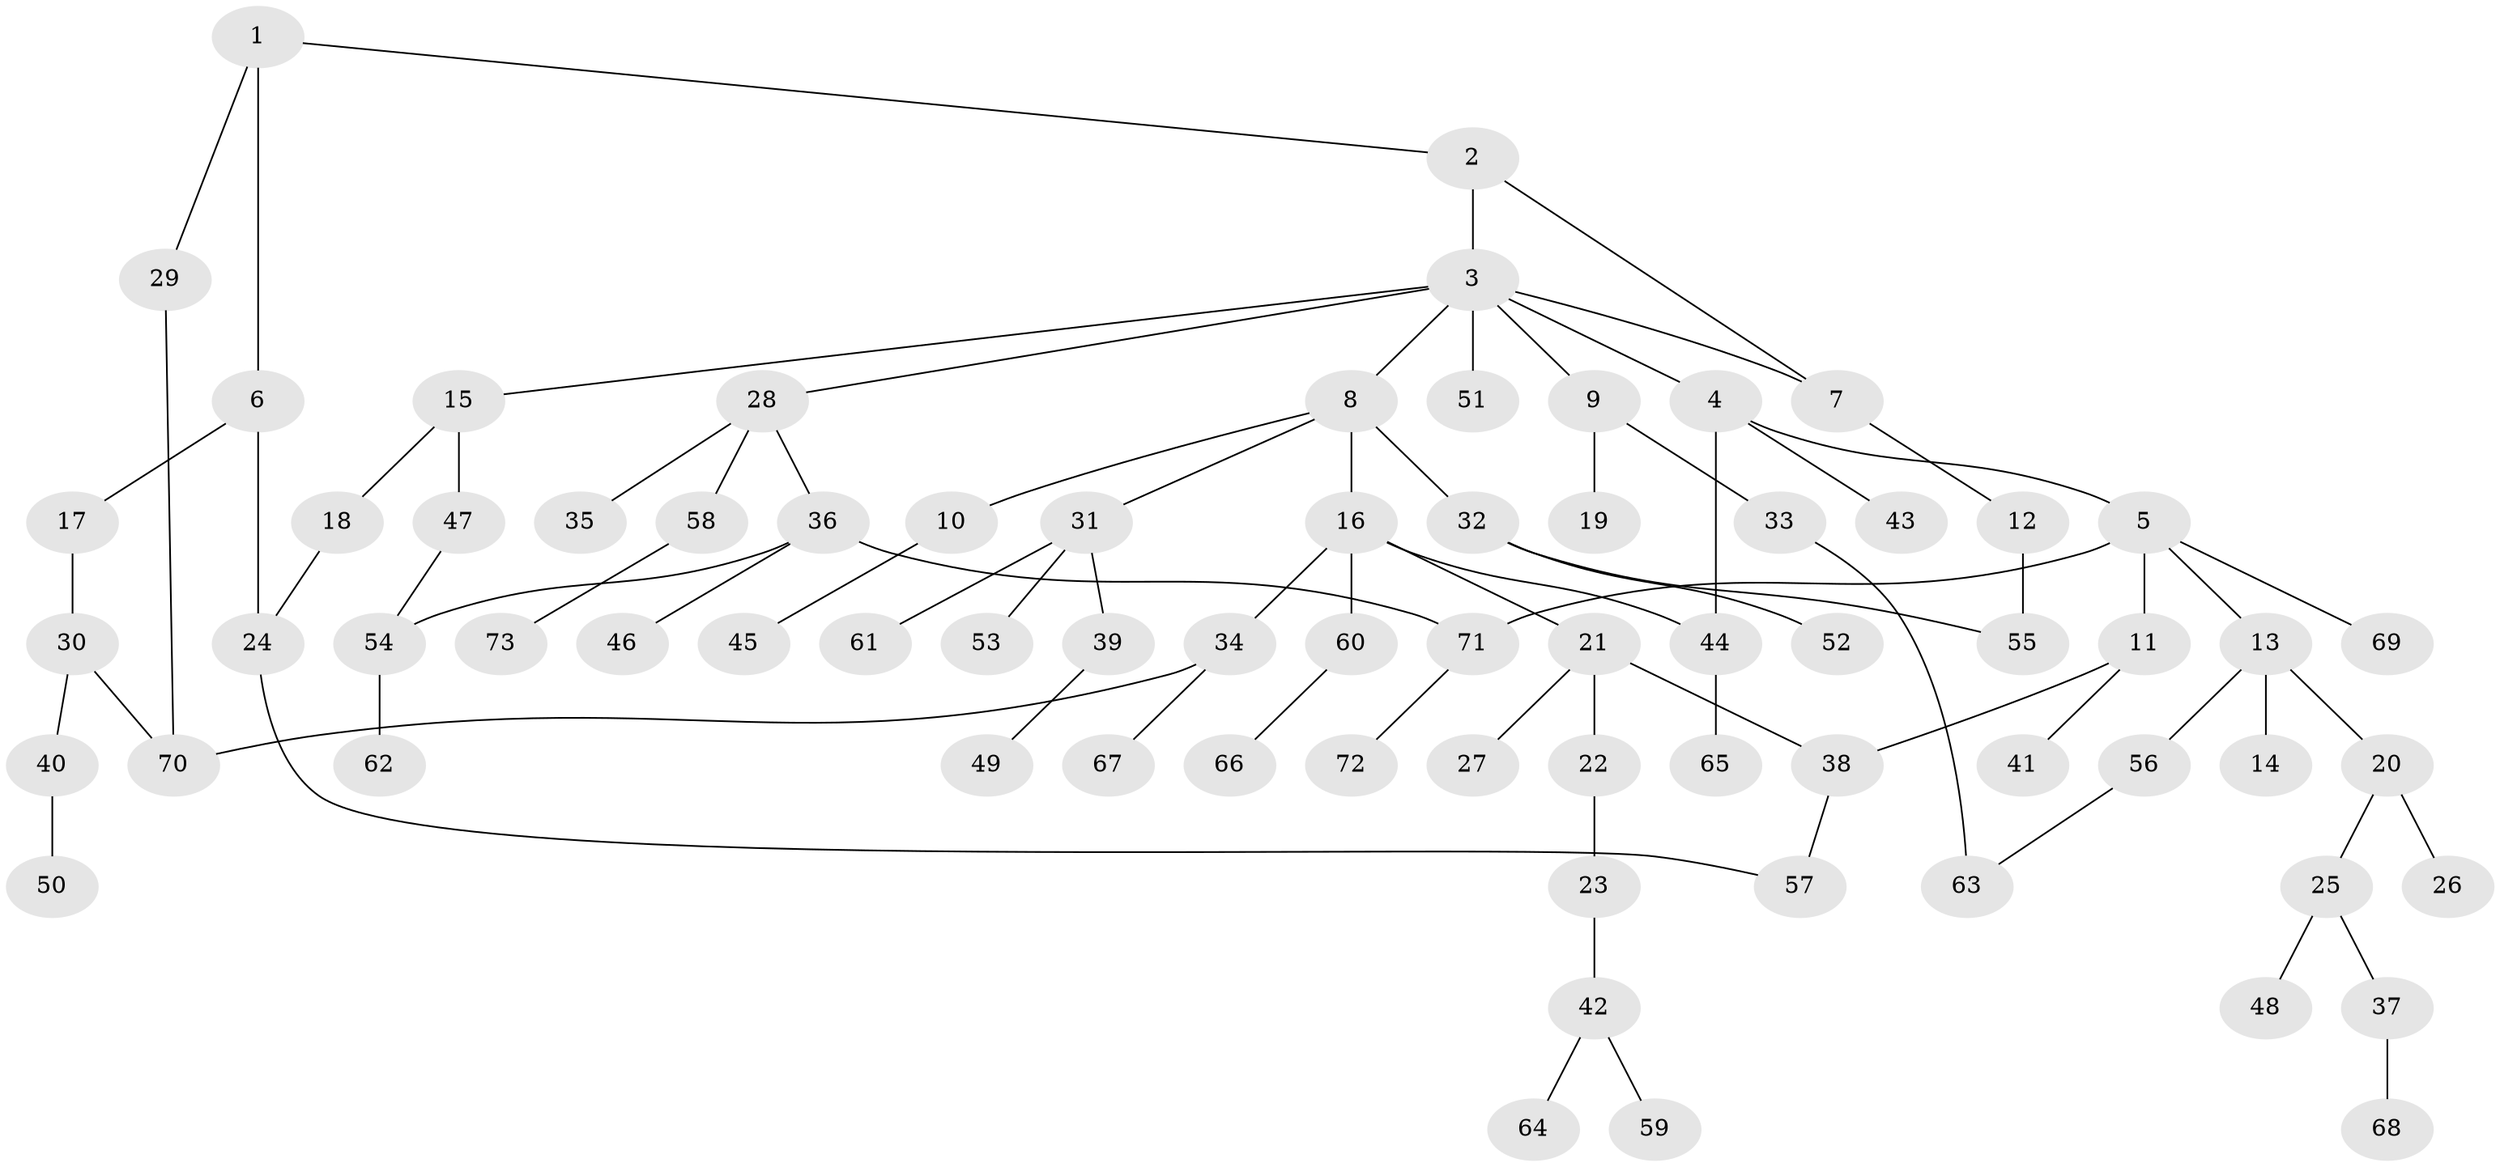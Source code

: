 // coarse degree distribution, {11: 0.023255813953488372, 6: 0.023255813953488372, 3: 0.20930232558139536, 2: 0.32558139534883723, 9: 0.023255813953488372, 4: 0.046511627906976744, 1: 0.3488372093023256}
// Generated by graph-tools (version 1.1) at 2025/17/03/04/25 18:17:05]
// undirected, 73 vertices, 83 edges
graph export_dot {
graph [start="1"]
  node [color=gray90,style=filled];
  1;
  2;
  3;
  4;
  5;
  6;
  7;
  8;
  9;
  10;
  11;
  12;
  13;
  14;
  15;
  16;
  17;
  18;
  19;
  20;
  21;
  22;
  23;
  24;
  25;
  26;
  27;
  28;
  29;
  30;
  31;
  32;
  33;
  34;
  35;
  36;
  37;
  38;
  39;
  40;
  41;
  42;
  43;
  44;
  45;
  46;
  47;
  48;
  49;
  50;
  51;
  52;
  53;
  54;
  55;
  56;
  57;
  58;
  59;
  60;
  61;
  62;
  63;
  64;
  65;
  66;
  67;
  68;
  69;
  70;
  71;
  72;
  73;
  1 -- 2;
  1 -- 6;
  1 -- 29;
  2 -- 3;
  2 -- 7;
  3 -- 4;
  3 -- 8;
  3 -- 9;
  3 -- 15;
  3 -- 28;
  3 -- 51;
  3 -- 7;
  4 -- 5;
  4 -- 43;
  4 -- 44;
  5 -- 11;
  5 -- 13;
  5 -- 69;
  5 -- 71;
  6 -- 17;
  6 -- 24;
  7 -- 12;
  8 -- 10;
  8 -- 16;
  8 -- 31;
  8 -- 32;
  9 -- 19;
  9 -- 33;
  10 -- 45;
  11 -- 41;
  11 -- 38;
  12 -- 55;
  13 -- 14;
  13 -- 20;
  13 -- 56;
  15 -- 18;
  15 -- 47;
  16 -- 21;
  16 -- 34;
  16 -- 60;
  16 -- 44;
  17 -- 30;
  18 -- 24;
  20 -- 25;
  20 -- 26;
  21 -- 22;
  21 -- 27;
  21 -- 38;
  22 -- 23;
  23 -- 42;
  24 -- 57;
  25 -- 37;
  25 -- 48;
  28 -- 35;
  28 -- 36;
  28 -- 58;
  29 -- 70;
  30 -- 40;
  30 -- 70;
  31 -- 39;
  31 -- 53;
  31 -- 61;
  32 -- 52;
  32 -- 55;
  33 -- 63;
  34 -- 67;
  34 -- 70;
  36 -- 46;
  36 -- 71;
  36 -- 54;
  37 -- 68;
  38 -- 57;
  39 -- 49;
  40 -- 50;
  42 -- 59;
  42 -- 64;
  44 -- 65;
  47 -- 54;
  54 -- 62;
  56 -- 63;
  58 -- 73;
  60 -- 66;
  71 -- 72;
}
